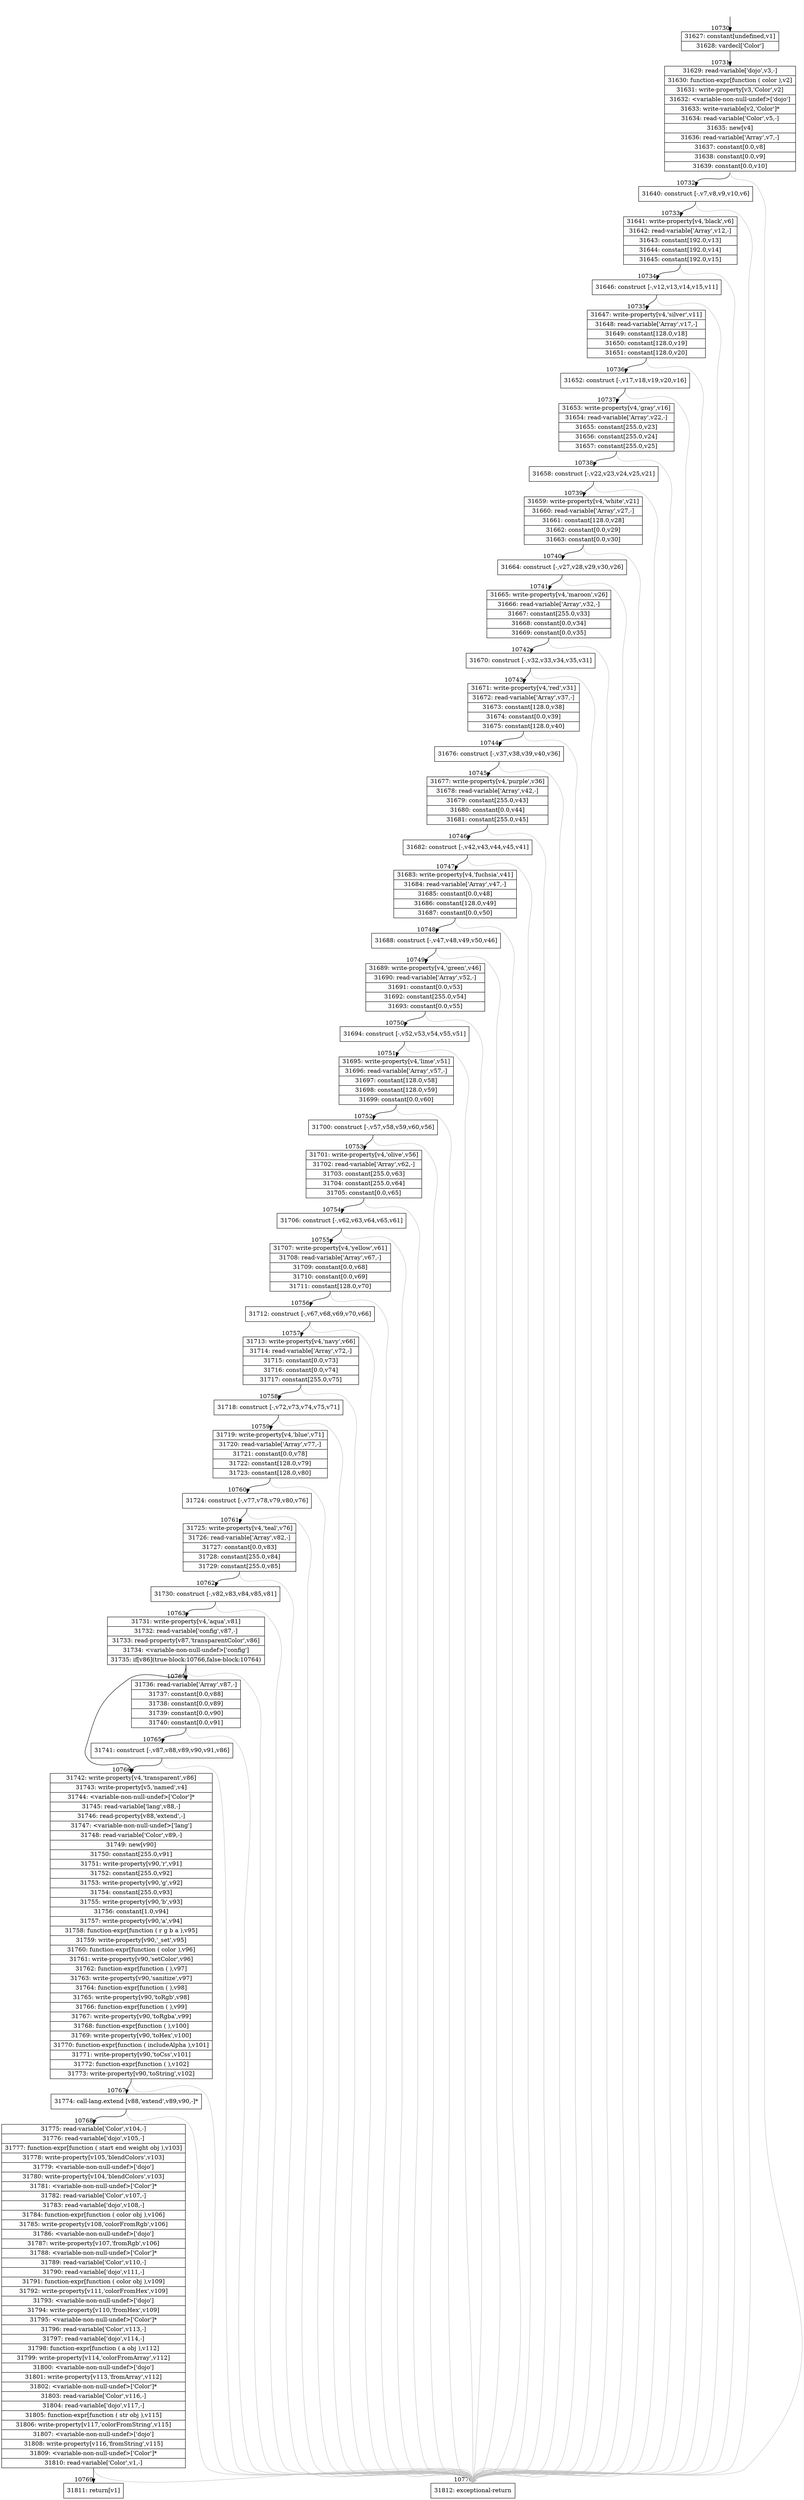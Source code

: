 digraph {
rankdir="TD"
BB_entry770[shape=none,label=""];
BB_entry770 -> BB10730 [tailport=s, headport=n, headlabel="    10730"]
BB10730 [shape=record label="{31627: constant[undefined,v1]|31628: vardecl['Color']}" ] 
BB10730 -> BB10731 [tailport=s, headport=n, headlabel="      10731"]
BB10731 [shape=record label="{31629: read-variable['dojo',v3,-]|31630: function-expr[function ( color ),v2]|31631: write-property[v3,'Color',v2]|31632: \<variable-non-null-undef\>['dojo']|31633: write-variable[v2,'Color']*|31634: read-variable['Color',v5,-]|31635: new[v4]|31636: read-variable['Array',v7,-]|31637: constant[0.0,v8]|31638: constant[0.0,v9]|31639: constant[0.0,v10]}" ] 
BB10731 -> BB10732 [tailport=s, headport=n, headlabel="      10732"]
BB10731 -> BB10770 [tailport=s, headport=n, color=gray, headlabel="      10770"]
BB10732 [shape=record label="{31640: construct [-,v7,v8,v9,v10,v6]}" ] 
BB10732 -> BB10733 [tailport=s, headport=n, headlabel="      10733"]
BB10732 -> BB10770 [tailport=s, headport=n, color=gray]
BB10733 [shape=record label="{31641: write-property[v4,'black',v6]|31642: read-variable['Array',v12,-]|31643: constant[192.0,v13]|31644: constant[192.0,v14]|31645: constant[192.0,v15]}" ] 
BB10733 -> BB10734 [tailport=s, headport=n, headlabel="      10734"]
BB10733 -> BB10770 [tailport=s, headport=n, color=gray]
BB10734 [shape=record label="{31646: construct [-,v12,v13,v14,v15,v11]}" ] 
BB10734 -> BB10735 [tailport=s, headport=n, headlabel="      10735"]
BB10734 -> BB10770 [tailport=s, headport=n, color=gray]
BB10735 [shape=record label="{31647: write-property[v4,'silver',v11]|31648: read-variable['Array',v17,-]|31649: constant[128.0,v18]|31650: constant[128.0,v19]|31651: constant[128.0,v20]}" ] 
BB10735 -> BB10736 [tailport=s, headport=n, headlabel="      10736"]
BB10735 -> BB10770 [tailport=s, headport=n, color=gray]
BB10736 [shape=record label="{31652: construct [-,v17,v18,v19,v20,v16]}" ] 
BB10736 -> BB10737 [tailport=s, headport=n, headlabel="      10737"]
BB10736 -> BB10770 [tailport=s, headport=n, color=gray]
BB10737 [shape=record label="{31653: write-property[v4,'gray',v16]|31654: read-variable['Array',v22,-]|31655: constant[255.0,v23]|31656: constant[255.0,v24]|31657: constant[255.0,v25]}" ] 
BB10737 -> BB10738 [tailport=s, headport=n, headlabel="      10738"]
BB10737 -> BB10770 [tailport=s, headport=n, color=gray]
BB10738 [shape=record label="{31658: construct [-,v22,v23,v24,v25,v21]}" ] 
BB10738 -> BB10739 [tailport=s, headport=n, headlabel="      10739"]
BB10738 -> BB10770 [tailport=s, headport=n, color=gray]
BB10739 [shape=record label="{31659: write-property[v4,'white',v21]|31660: read-variable['Array',v27,-]|31661: constant[128.0,v28]|31662: constant[0.0,v29]|31663: constant[0.0,v30]}" ] 
BB10739 -> BB10740 [tailport=s, headport=n, headlabel="      10740"]
BB10739 -> BB10770 [tailport=s, headport=n, color=gray]
BB10740 [shape=record label="{31664: construct [-,v27,v28,v29,v30,v26]}" ] 
BB10740 -> BB10741 [tailport=s, headport=n, headlabel="      10741"]
BB10740 -> BB10770 [tailport=s, headport=n, color=gray]
BB10741 [shape=record label="{31665: write-property[v4,'maroon',v26]|31666: read-variable['Array',v32,-]|31667: constant[255.0,v33]|31668: constant[0.0,v34]|31669: constant[0.0,v35]}" ] 
BB10741 -> BB10742 [tailport=s, headport=n, headlabel="      10742"]
BB10741 -> BB10770 [tailport=s, headport=n, color=gray]
BB10742 [shape=record label="{31670: construct [-,v32,v33,v34,v35,v31]}" ] 
BB10742 -> BB10743 [tailport=s, headport=n, headlabel="      10743"]
BB10742 -> BB10770 [tailport=s, headport=n, color=gray]
BB10743 [shape=record label="{31671: write-property[v4,'red',v31]|31672: read-variable['Array',v37,-]|31673: constant[128.0,v38]|31674: constant[0.0,v39]|31675: constant[128.0,v40]}" ] 
BB10743 -> BB10744 [tailport=s, headport=n, headlabel="      10744"]
BB10743 -> BB10770 [tailport=s, headport=n, color=gray]
BB10744 [shape=record label="{31676: construct [-,v37,v38,v39,v40,v36]}" ] 
BB10744 -> BB10745 [tailport=s, headport=n, headlabel="      10745"]
BB10744 -> BB10770 [tailport=s, headport=n, color=gray]
BB10745 [shape=record label="{31677: write-property[v4,'purple',v36]|31678: read-variable['Array',v42,-]|31679: constant[255.0,v43]|31680: constant[0.0,v44]|31681: constant[255.0,v45]}" ] 
BB10745 -> BB10746 [tailport=s, headport=n, headlabel="      10746"]
BB10745 -> BB10770 [tailport=s, headport=n, color=gray]
BB10746 [shape=record label="{31682: construct [-,v42,v43,v44,v45,v41]}" ] 
BB10746 -> BB10747 [tailport=s, headport=n, headlabel="      10747"]
BB10746 -> BB10770 [tailport=s, headport=n, color=gray]
BB10747 [shape=record label="{31683: write-property[v4,'fuchsia',v41]|31684: read-variable['Array',v47,-]|31685: constant[0.0,v48]|31686: constant[128.0,v49]|31687: constant[0.0,v50]}" ] 
BB10747 -> BB10748 [tailport=s, headport=n, headlabel="      10748"]
BB10747 -> BB10770 [tailport=s, headport=n, color=gray]
BB10748 [shape=record label="{31688: construct [-,v47,v48,v49,v50,v46]}" ] 
BB10748 -> BB10749 [tailport=s, headport=n, headlabel="      10749"]
BB10748 -> BB10770 [tailport=s, headport=n, color=gray]
BB10749 [shape=record label="{31689: write-property[v4,'green',v46]|31690: read-variable['Array',v52,-]|31691: constant[0.0,v53]|31692: constant[255.0,v54]|31693: constant[0.0,v55]}" ] 
BB10749 -> BB10750 [tailport=s, headport=n, headlabel="      10750"]
BB10749 -> BB10770 [tailport=s, headport=n, color=gray]
BB10750 [shape=record label="{31694: construct [-,v52,v53,v54,v55,v51]}" ] 
BB10750 -> BB10751 [tailport=s, headport=n, headlabel="      10751"]
BB10750 -> BB10770 [tailport=s, headport=n, color=gray]
BB10751 [shape=record label="{31695: write-property[v4,'lime',v51]|31696: read-variable['Array',v57,-]|31697: constant[128.0,v58]|31698: constant[128.0,v59]|31699: constant[0.0,v60]}" ] 
BB10751 -> BB10752 [tailport=s, headport=n, headlabel="      10752"]
BB10751 -> BB10770 [tailport=s, headport=n, color=gray]
BB10752 [shape=record label="{31700: construct [-,v57,v58,v59,v60,v56]}" ] 
BB10752 -> BB10753 [tailport=s, headport=n, headlabel="      10753"]
BB10752 -> BB10770 [tailport=s, headport=n, color=gray]
BB10753 [shape=record label="{31701: write-property[v4,'olive',v56]|31702: read-variable['Array',v62,-]|31703: constant[255.0,v63]|31704: constant[255.0,v64]|31705: constant[0.0,v65]}" ] 
BB10753 -> BB10754 [tailport=s, headport=n, headlabel="      10754"]
BB10753 -> BB10770 [tailport=s, headport=n, color=gray]
BB10754 [shape=record label="{31706: construct [-,v62,v63,v64,v65,v61]}" ] 
BB10754 -> BB10755 [tailport=s, headport=n, headlabel="      10755"]
BB10754 -> BB10770 [tailport=s, headport=n, color=gray]
BB10755 [shape=record label="{31707: write-property[v4,'yellow',v61]|31708: read-variable['Array',v67,-]|31709: constant[0.0,v68]|31710: constant[0.0,v69]|31711: constant[128.0,v70]}" ] 
BB10755 -> BB10756 [tailport=s, headport=n, headlabel="      10756"]
BB10755 -> BB10770 [tailport=s, headport=n, color=gray]
BB10756 [shape=record label="{31712: construct [-,v67,v68,v69,v70,v66]}" ] 
BB10756 -> BB10757 [tailport=s, headport=n, headlabel="      10757"]
BB10756 -> BB10770 [tailport=s, headport=n, color=gray]
BB10757 [shape=record label="{31713: write-property[v4,'navy',v66]|31714: read-variable['Array',v72,-]|31715: constant[0.0,v73]|31716: constant[0.0,v74]|31717: constant[255.0,v75]}" ] 
BB10757 -> BB10758 [tailport=s, headport=n, headlabel="      10758"]
BB10757 -> BB10770 [tailport=s, headport=n, color=gray]
BB10758 [shape=record label="{31718: construct [-,v72,v73,v74,v75,v71]}" ] 
BB10758 -> BB10759 [tailport=s, headport=n, headlabel="      10759"]
BB10758 -> BB10770 [tailport=s, headport=n, color=gray]
BB10759 [shape=record label="{31719: write-property[v4,'blue',v71]|31720: read-variable['Array',v77,-]|31721: constant[0.0,v78]|31722: constant[128.0,v79]|31723: constant[128.0,v80]}" ] 
BB10759 -> BB10760 [tailport=s, headport=n, headlabel="      10760"]
BB10759 -> BB10770 [tailport=s, headport=n, color=gray]
BB10760 [shape=record label="{31724: construct [-,v77,v78,v79,v80,v76]}" ] 
BB10760 -> BB10761 [tailport=s, headport=n, headlabel="      10761"]
BB10760 -> BB10770 [tailport=s, headport=n, color=gray]
BB10761 [shape=record label="{31725: write-property[v4,'teal',v76]|31726: read-variable['Array',v82,-]|31727: constant[0.0,v83]|31728: constant[255.0,v84]|31729: constant[255.0,v85]}" ] 
BB10761 -> BB10762 [tailport=s, headport=n, headlabel="      10762"]
BB10761 -> BB10770 [tailport=s, headport=n, color=gray]
BB10762 [shape=record label="{31730: construct [-,v82,v83,v84,v85,v81]}" ] 
BB10762 -> BB10763 [tailport=s, headport=n, headlabel="      10763"]
BB10762 -> BB10770 [tailport=s, headport=n, color=gray]
BB10763 [shape=record label="{31731: write-property[v4,'aqua',v81]|31732: read-variable['config',v87,-]|31733: read-property[v87,'transparentColor',v86]|31734: \<variable-non-null-undef\>['config']|31735: if[v86](true-block:10766,false-block:10764)}" ] 
BB10763 -> BB10766 [tailport=s, headport=n, headlabel="      10766"]
BB10763 -> BB10764 [tailport=s, headport=n, headlabel="      10764"]
BB10763 -> BB10770 [tailport=s, headport=n, color=gray]
BB10764 [shape=record label="{31736: read-variable['Array',v87,-]|31737: constant[0.0,v88]|31738: constant[0.0,v89]|31739: constant[0.0,v90]|31740: constant[0.0,v91]}" ] 
BB10764 -> BB10765 [tailport=s, headport=n, headlabel="      10765"]
BB10764 -> BB10770 [tailport=s, headport=n, color=gray]
BB10765 [shape=record label="{31741: construct [-,v87,v88,v89,v90,v91,v86]}" ] 
BB10765 -> BB10766 [tailport=s, headport=n]
BB10765 -> BB10770 [tailport=s, headport=n, color=gray]
BB10766 [shape=record label="{31742: write-property[v4,'transparent',v86]|31743: write-property[v5,'named',v4]|31744: \<variable-non-null-undef\>['Color']*|31745: read-variable['lang',v88,-]|31746: read-property[v88,'extend',-]|31747: \<variable-non-null-undef\>['lang']|31748: read-variable['Color',v89,-]|31749: new[v90]|31750: constant[255.0,v91]|31751: write-property[v90,'r',v91]|31752: constant[255.0,v92]|31753: write-property[v90,'g',v92]|31754: constant[255.0,v93]|31755: write-property[v90,'b',v93]|31756: constant[1.0,v94]|31757: write-property[v90,'a',v94]|31758: function-expr[function ( r g b a ),v95]|31759: write-property[v90,'_set',v95]|31760: function-expr[function ( color ),v96]|31761: write-property[v90,'setColor',v96]|31762: function-expr[function ( ),v97]|31763: write-property[v90,'sanitize',v97]|31764: function-expr[function ( ),v98]|31765: write-property[v90,'toRgb',v98]|31766: function-expr[function ( ),v99]|31767: write-property[v90,'toRgba',v99]|31768: function-expr[function ( ),v100]|31769: write-property[v90,'toHex',v100]|31770: function-expr[function ( includeAlpha ),v101]|31771: write-property[v90,'toCss',v101]|31772: function-expr[function ( ),v102]|31773: write-property[v90,'toString',v102]}" ] 
BB10766 -> BB10767 [tailport=s, headport=n, headlabel="      10767"]
BB10766 -> BB10770 [tailport=s, headport=n, color=gray]
BB10767 [shape=record label="{31774: call-lang.extend [v88,'extend',v89,v90,-]*}" ] 
BB10767 -> BB10768 [tailport=s, headport=n, headlabel="      10768"]
BB10767 -> BB10770 [tailport=s, headport=n, color=gray]
BB10768 [shape=record label="{31775: read-variable['Color',v104,-]|31776: read-variable['dojo',v105,-]|31777: function-expr[function ( start end weight obj ),v103]|31778: write-property[v105,'blendColors',v103]|31779: \<variable-non-null-undef\>['dojo']|31780: write-property[v104,'blendColors',v103]|31781: \<variable-non-null-undef\>['Color']*|31782: read-variable['Color',v107,-]|31783: read-variable['dojo',v108,-]|31784: function-expr[function ( color obj ),v106]|31785: write-property[v108,'colorFromRgb',v106]|31786: \<variable-non-null-undef\>['dojo']|31787: write-property[v107,'fromRgb',v106]|31788: \<variable-non-null-undef\>['Color']*|31789: read-variable['Color',v110,-]|31790: read-variable['dojo',v111,-]|31791: function-expr[function ( color obj ),v109]|31792: write-property[v111,'colorFromHex',v109]|31793: \<variable-non-null-undef\>['dojo']|31794: write-property[v110,'fromHex',v109]|31795: \<variable-non-null-undef\>['Color']*|31796: read-variable['Color',v113,-]|31797: read-variable['dojo',v114,-]|31798: function-expr[function ( a obj ),v112]|31799: write-property[v114,'colorFromArray',v112]|31800: \<variable-non-null-undef\>['dojo']|31801: write-property[v113,'fromArray',v112]|31802: \<variable-non-null-undef\>['Color']*|31803: read-variable['Color',v116,-]|31804: read-variable['dojo',v117,-]|31805: function-expr[function ( str obj ),v115]|31806: write-property[v117,'colorFromString',v115]|31807: \<variable-non-null-undef\>['dojo']|31808: write-property[v116,'fromString',v115]|31809: \<variable-non-null-undef\>['Color']*|31810: read-variable['Color',v1,-]}" ] 
BB10768 -> BB10769 [tailport=s, headport=n, headlabel="      10769"]
BB10768 -> BB10770 [tailport=s, headport=n, color=gray]
BB10769 [shape=record label="{31811: return[v1]}" ] 
BB10770 [shape=record label="{31812: exceptional-return}" ] 
//#$~ 15211
}
